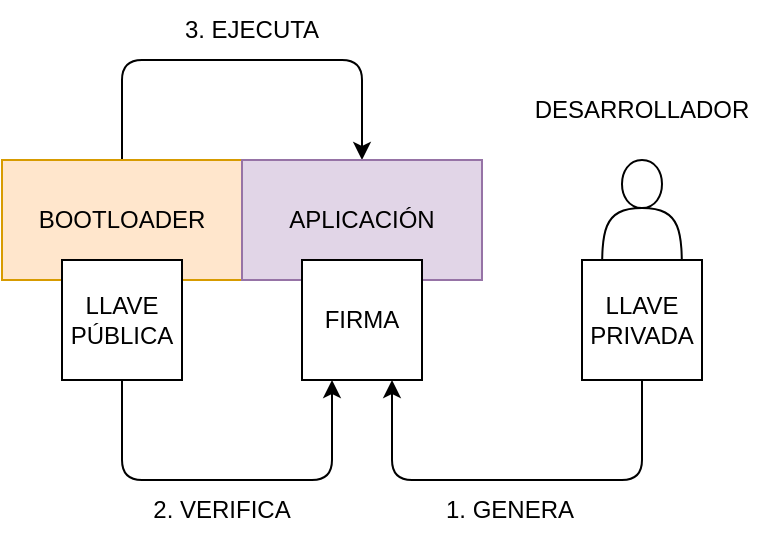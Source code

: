 <mxfile>
    <diagram id="mWPXa05nDqrPNgEM3-Ct" name="Página-1">
        <mxGraphModel dx="832" dy="550" grid="1" gridSize="10" guides="1" tooltips="1" connect="1" arrows="1" fold="1" page="1" pageScale="1" pageWidth="827" pageHeight="1169" math="0" shadow="0">
            <root>
                <mxCell id="0"/>
                <mxCell id="1" parent="0"/>
                <mxCell id="12" style="edgeStyle=none;html=1;exitX=0.5;exitY=0;exitDx=0;exitDy=0;entryX=0.5;entryY=0;entryDx=0;entryDy=0;" edge="1" parent="1" source="3" target="5">
                    <mxGeometry relative="1" as="geometry">
                        <mxPoint x="260" y="130" as="targetPoint"/>
                        <Array as="points">
                            <mxPoint x="180" y="150"/>
                            <mxPoint x="300" y="150"/>
                        </Array>
                    </mxGeometry>
                </mxCell>
                <mxCell id="3" value="BOOTLOADER" style="rounded=0;whiteSpace=wrap;html=1;fillColor=#ffe6cc;strokeColor=#d79b00;" vertex="1" parent="1">
                    <mxGeometry x="120" y="200" width="120" height="60" as="geometry"/>
                </mxCell>
                <mxCell id="9" style="edgeStyle=none;html=1;exitX=0.5;exitY=1;exitDx=0;exitDy=0;entryX=0.25;entryY=1;entryDx=0;entryDy=0;" edge="1" parent="1" source="4" target="6">
                    <mxGeometry relative="1" as="geometry">
                        <mxPoint x="270" y="360" as="targetPoint"/>
                        <Array as="points">
                            <mxPoint x="180" y="360"/>
                            <mxPoint x="285" y="360"/>
                        </Array>
                    </mxGeometry>
                </mxCell>
                <mxCell id="4" value="LLAVE PÚBLICA" style="rounded=0;whiteSpace=wrap;html=1;" vertex="1" parent="1">
                    <mxGeometry x="150" y="250" width="60" height="60" as="geometry"/>
                </mxCell>
                <mxCell id="5" value="APLICACIÓN" style="rounded=0;whiteSpace=wrap;html=1;fillColor=#e1d5e7;strokeColor=#9673a6;" vertex="1" parent="1">
                    <mxGeometry x="240" y="200" width="120" height="60" as="geometry"/>
                </mxCell>
                <mxCell id="6" value="FIRMA" style="rounded=0;whiteSpace=wrap;html=1;" vertex="1" parent="1">
                    <mxGeometry x="270" y="250" width="60" height="60" as="geometry"/>
                </mxCell>
                <mxCell id="7" value="" style="shape=actor;whiteSpace=wrap;html=1;" vertex="1" parent="1">
                    <mxGeometry x="420" y="200" width="40" height="60" as="geometry"/>
                </mxCell>
                <mxCell id="11" style="edgeStyle=none;html=1;exitX=0.5;exitY=1;exitDx=0;exitDy=0;entryX=0.75;entryY=1;entryDx=0;entryDy=0;" edge="1" parent="1" source="10" target="6">
                    <mxGeometry relative="1" as="geometry">
                        <mxPoint x="320" y="360" as="targetPoint"/>
                        <Array as="points">
                            <mxPoint x="440" y="360"/>
                            <mxPoint x="315" y="360"/>
                        </Array>
                    </mxGeometry>
                </mxCell>
                <mxCell id="10" value="LLAVE PRIVADA" style="rounded=0;whiteSpace=wrap;html=1;" vertex="1" parent="1">
                    <mxGeometry x="410" y="250" width="60" height="60" as="geometry"/>
                </mxCell>
                <mxCell id="13" value="1. GENERA" style="text;html=1;strokeColor=none;fillColor=none;align=center;verticalAlign=middle;whiteSpace=wrap;rounded=0;" vertex="1" parent="1">
                    <mxGeometry x="334" y="360" width="80" height="30" as="geometry"/>
                </mxCell>
                <mxCell id="14" value="2. VERIFICA" style="text;html=1;strokeColor=none;fillColor=none;align=center;verticalAlign=middle;whiteSpace=wrap;rounded=0;" vertex="1" parent="1">
                    <mxGeometry x="190" y="360" width="80" height="30" as="geometry"/>
                </mxCell>
                <mxCell id="15" value="3. EJECUTA" style="text;html=1;strokeColor=none;fillColor=none;align=center;verticalAlign=middle;whiteSpace=wrap;rounded=0;" vertex="1" parent="1">
                    <mxGeometry x="210" y="120" width="70" height="30" as="geometry"/>
                </mxCell>
                <mxCell id="16" value="DESARROLLADOR" style="text;html=1;strokeColor=none;fillColor=none;align=center;verticalAlign=middle;whiteSpace=wrap;rounded=0;" vertex="1" parent="1">
                    <mxGeometry x="380" y="160" width="120" height="30" as="geometry"/>
                </mxCell>
            </root>
        </mxGraphModel>
    </diagram>
</mxfile>